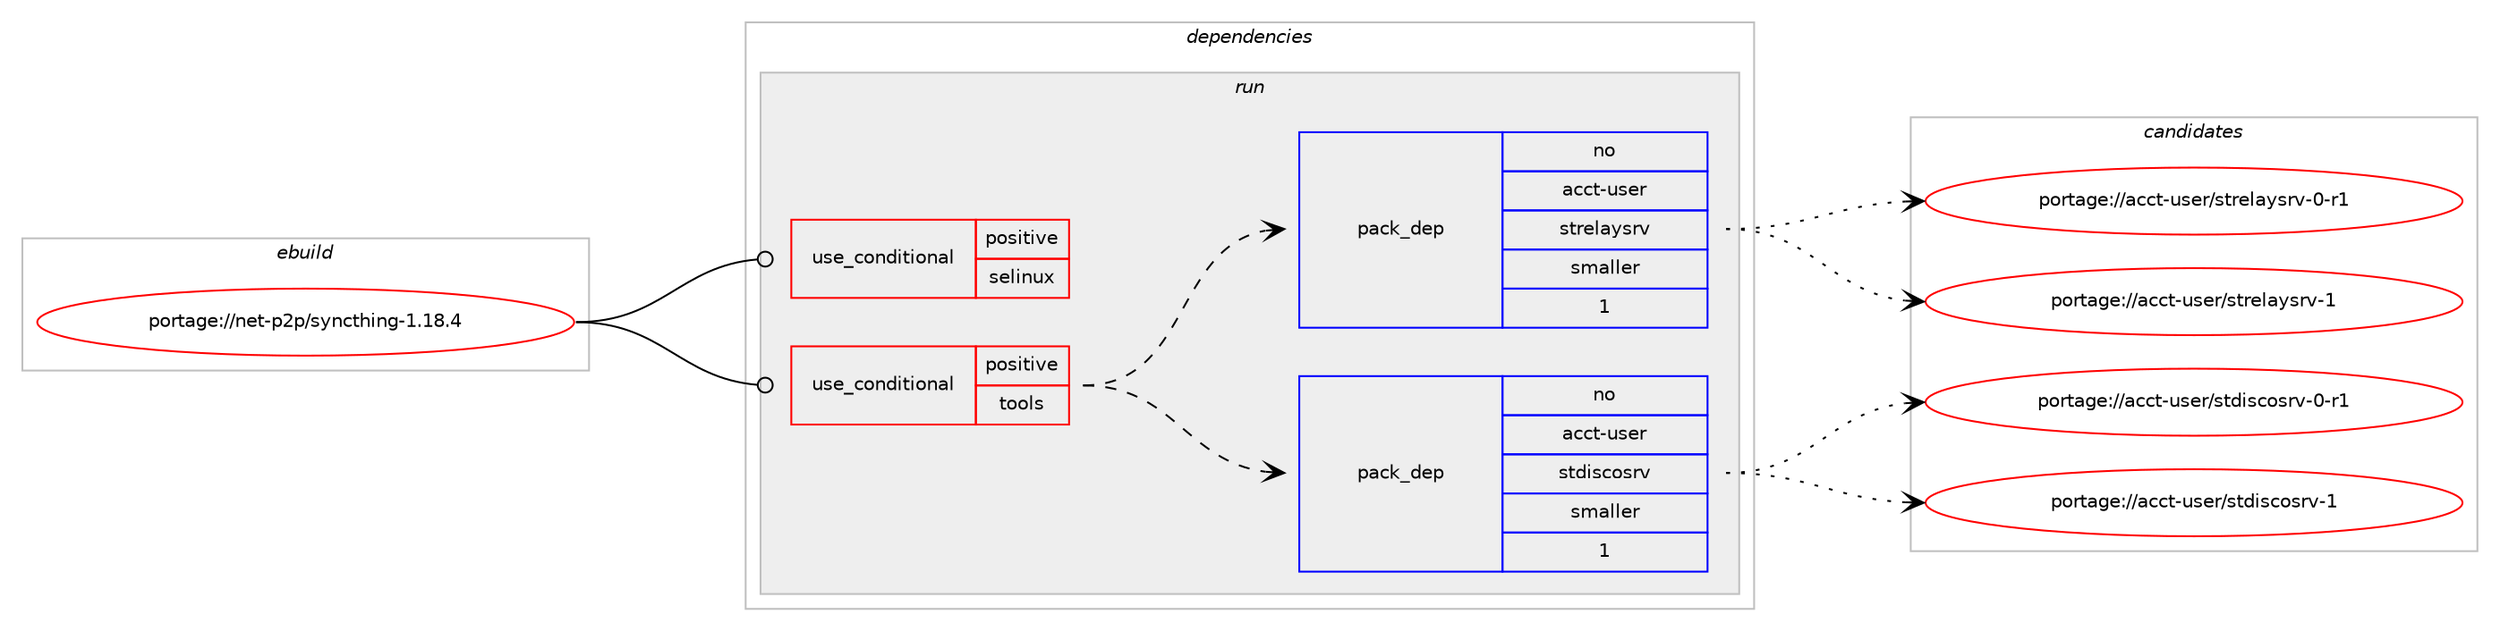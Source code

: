 digraph prolog {

# *************
# Graph options
# *************

newrank=true;
concentrate=true;
compound=true;
graph [rankdir=LR,fontname=Helvetica,fontsize=10,ranksep=1.5];#, ranksep=2.5, nodesep=0.2];
edge  [arrowhead=vee];
node  [fontname=Helvetica,fontsize=10];

# **********
# The ebuild
# **********

subgraph cluster_leftcol {
color=gray;
rank=same;
label=<<i>ebuild</i>>;
id [label="portage://net-p2p/syncthing-1.18.4", color=red, width=4, href="../net-p2p/syncthing-1.18.4.svg"];
}

# ****************
# The dependencies
# ****************

subgraph cluster_midcol {
color=gray;
label=<<i>dependencies</i>>;
subgraph cluster_compile {
fillcolor="#eeeeee";
style=filled;
label=<<i>compile</i>>;
}
subgraph cluster_compileandrun {
fillcolor="#eeeeee";
style=filled;
label=<<i>compile and run</i>>;
}
subgraph cluster_run {
fillcolor="#eeeeee";
style=filled;
label=<<i>run</i>>;
subgraph cond50 {
dependency115 [label=<<TABLE BORDER="0" CELLBORDER="1" CELLSPACING="0" CELLPADDING="4"><TR><TD ROWSPAN="3" CELLPADDING="10">use_conditional</TD></TR><TR><TD>positive</TD></TR><TR><TD>selinux</TD></TR></TABLE>>, shape=none, color=red];
# *** BEGIN UNKNOWN DEPENDENCY TYPE (TODO) ***
# dependency115 -> package_dependency(portage://net-p2p/syncthing-1.18.4,run,no,sec-policy,selinux-syncthing,none,[,,],[],[])
# *** END UNKNOWN DEPENDENCY TYPE (TODO) ***

}
id:e -> dependency115:w [weight=20,style="solid",arrowhead="odot"];
subgraph cond51 {
dependency116 [label=<<TABLE BORDER="0" CELLBORDER="1" CELLSPACING="0" CELLPADDING="4"><TR><TD ROWSPAN="3" CELLPADDING="10">use_conditional</TD></TR><TR><TD>positive</TD></TR><TR><TD>tools</TD></TR></TABLE>>, shape=none, color=red];
# *** BEGIN UNKNOWN DEPENDENCY TYPE (TODO) ***
# dependency116 -> package_dependency(portage://net-p2p/syncthing-1.18.4,run,no,acct-group,stdiscosrv,none,[,,],[],[])
# *** END UNKNOWN DEPENDENCY TYPE (TODO) ***

# *** BEGIN UNKNOWN DEPENDENCY TYPE (TODO) ***
# dependency116 -> package_dependency(portage://net-p2p/syncthing-1.18.4,run,no,acct-group,strelaysrv,none,[,,],[],[])
# *** END UNKNOWN DEPENDENCY TYPE (TODO) ***

subgraph pack65 {
dependency117 [label=<<TABLE BORDER="0" CELLBORDER="1" CELLSPACING="0" CELLPADDING="4" WIDTH="220"><TR><TD ROWSPAN="6" CELLPADDING="30">pack_dep</TD></TR><TR><TD WIDTH="110">no</TD></TR><TR><TD>acct-user</TD></TR><TR><TD>stdiscosrv</TD></TR><TR><TD>smaller</TD></TR><TR><TD>1</TD></TR></TABLE>>, shape=none, color=blue];
}
dependency116:e -> dependency117:w [weight=20,style="dashed",arrowhead="vee"];
subgraph pack66 {
dependency118 [label=<<TABLE BORDER="0" CELLBORDER="1" CELLSPACING="0" CELLPADDING="4" WIDTH="220"><TR><TD ROWSPAN="6" CELLPADDING="30">pack_dep</TD></TR><TR><TD WIDTH="110">no</TD></TR><TR><TD>acct-user</TD></TR><TR><TD>strelaysrv</TD></TR><TR><TD>smaller</TD></TR><TR><TD>1</TD></TR></TABLE>>, shape=none, color=blue];
}
dependency116:e -> dependency118:w [weight=20,style="dashed",arrowhead="vee"];
}
id:e -> dependency116:w [weight=20,style="solid",arrowhead="odot"];
# *** BEGIN UNKNOWN DEPENDENCY TYPE (TODO) ***
# id -> package_dependency(portage://net-p2p/syncthing-1.18.4,run,no,acct-group,syncthing,none,[,,],[],[])
# *** END UNKNOWN DEPENDENCY TYPE (TODO) ***

# *** BEGIN UNKNOWN DEPENDENCY TYPE (TODO) ***
# id -> package_dependency(portage://net-p2p/syncthing-1.18.4,run,no,acct-user,syncthing,none,[,,],[],[])
# *** END UNKNOWN DEPENDENCY TYPE (TODO) ***

}
}

# **************
# The candidates
# **************

subgraph cluster_choices {
rank=same;
color=gray;
label=<<i>candidates</i>>;

subgraph choice65 {
color=black;
nodesep=1;
choice97999911645117115101114471151161001051159911111511411845484511449 [label="portage://acct-user/stdiscosrv-0-r1", color=red, width=4,href="../acct-user/stdiscosrv-0-r1.svg"];
choice9799991164511711510111447115116100105115991111151141184549 [label="portage://acct-user/stdiscosrv-1", color=red, width=4,href="../acct-user/stdiscosrv-1.svg"];
dependency117:e -> choice97999911645117115101114471151161001051159911111511411845484511449:w [style=dotted,weight="100"];
dependency117:e -> choice9799991164511711510111447115116100105115991111151141184549:w [style=dotted,weight="100"];
}
subgraph choice66 {
color=black;
nodesep=1;
choice97999911645117115101114471151161141011089712111511411845484511449 [label="portage://acct-user/strelaysrv-0-r1", color=red, width=4,href="../acct-user/strelaysrv-0-r1.svg"];
choice9799991164511711510111447115116114101108971211151141184549 [label="portage://acct-user/strelaysrv-1", color=red, width=4,href="../acct-user/strelaysrv-1.svg"];
dependency118:e -> choice97999911645117115101114471151161141011089712111511411845484511449:w [style=dotted,weight="100"];
dependency118:e -> choice9799991164511711510111447115116114101108971211151141184549:w [style=dotted,weight="100"];
}
}

}
